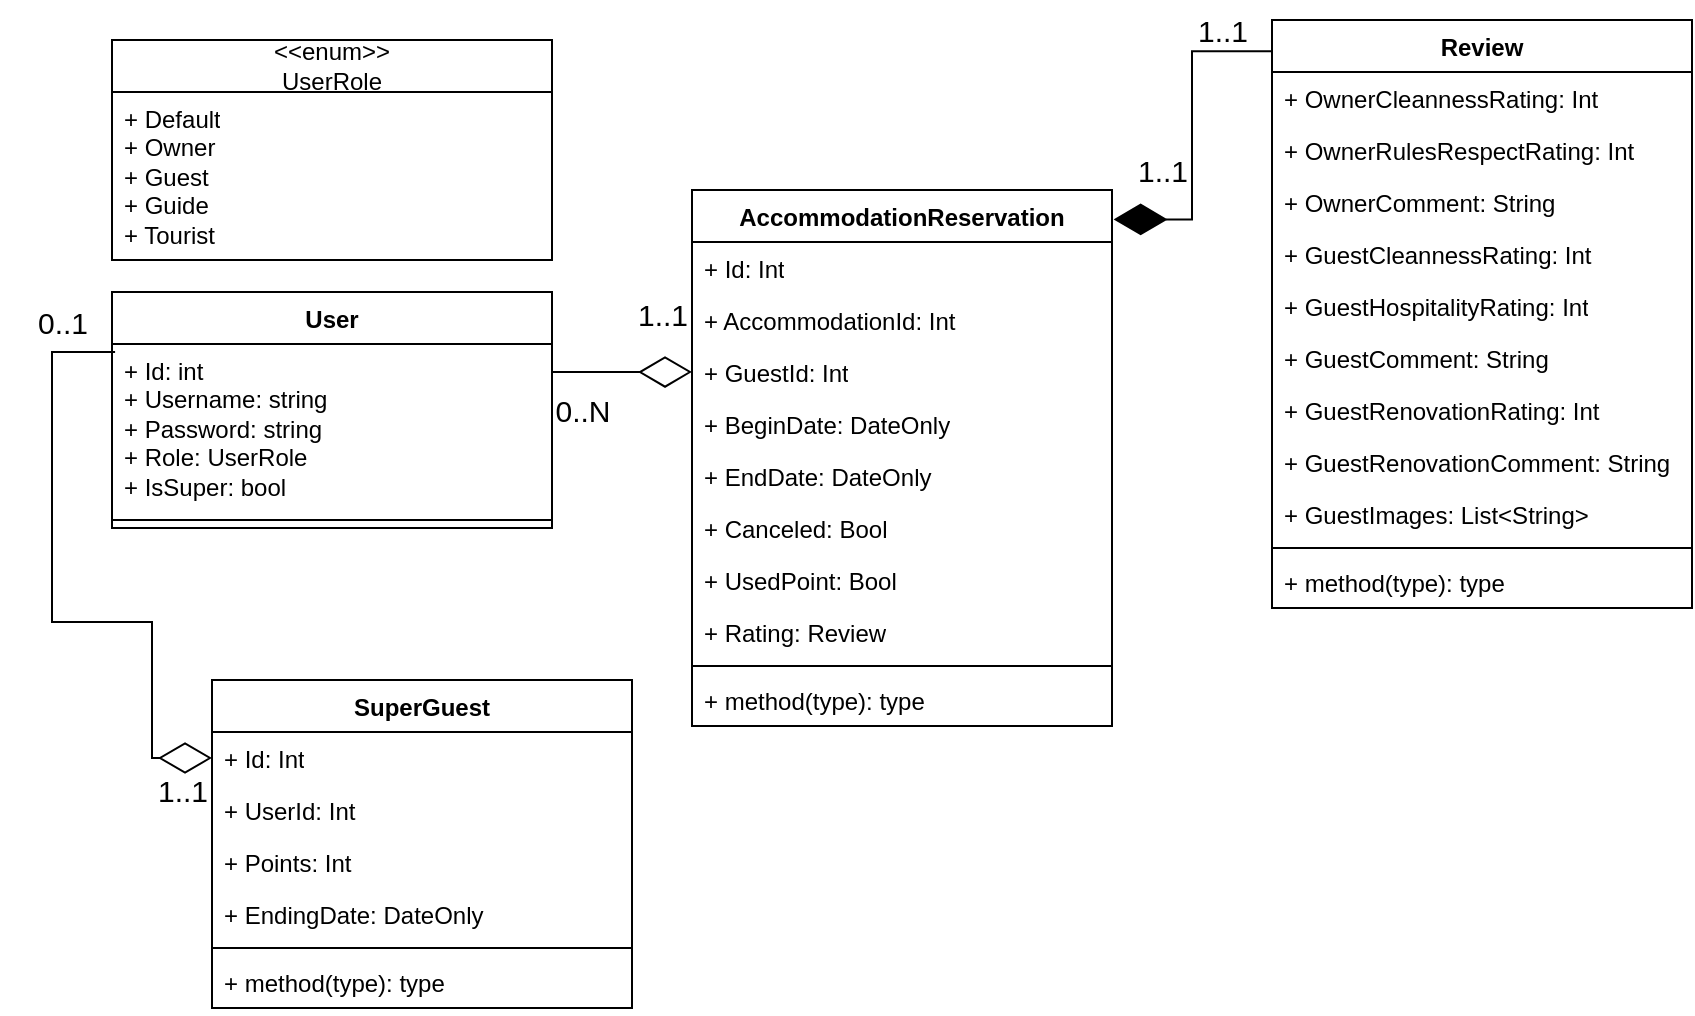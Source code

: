 <mxfile version="24.4.0" type="google">
  <diagram name="Page-1" id="fSg5xB346h0XibekAcpM">
    <mxGraphModel grid="1" page="1" gridSize="10" guides="1" tooltips="1" connect="1" arrows="1" fold="1" pageScale="1" pageWidth="827" pageHeight="1169" math="0" shadow="0">
      <root>
        <mxCell id="0" />
        <mxCell id="1" parent="0" />
        <object label="AccommodationReservation&lt;div&gt;&lt;br&gt;&lt;/div&gt;" placeholders="1" Id="int" AccommodationId="int" GuestId="int" id="fXzN52olF58AhWesef8W-1">
          <mxCell style="swimlane;fontStyle=1;align=center;verticalAlign=top;childLayout=stackLayout;horizontal=1;startSize=26;horizontalStack=0;resizeParent=1;resizeParentMax=0;resizeLast=0;collapsible=1;marginBottom=0;whiteSpace=wrap;html=1;" vertex="1" parent="1">
            <mxGeometry x="350" y="195" width="210" height="268" as="geometry" />
          </mxCell>
        </object>
        <mxCell id="fXzN52olF58AhWesef8W-6" value="+ Id: Int" style="text;strokeColor=none;fillColor=none;align=left;verticalAlign=top;spacingLeft=4;spacingRight=4;overflow=hidden;rotatable=0;points=[[0,0.5],[1,0.5]];portConstraint=eastwest;whiteSpace=wrap;html=1;" vertex="1" parent="fXzN52olF58AhWesef8W-1">
          <mxGeometry y="26" width="210" height="26" as="geometry" />
        </mxCell>
        <mxCell id="fXzN52olF58AhWesef8W-8" value="+ AccommodationId: Int" style="text;strokeColor=none;fillColor=none;align=left;verticalAlign=top;spacingLeft=4;spacingRight=4;overflow=hidden;rotatable=0;points=[[0,0.5],[1,0.5]];portConstraint=eastwest;whiteSpace=wrap;html=1;" vertex="1" parent="fXzN52olF58AhWesef8W-1">
          <mxGeometry y="52" width="210" height="26" as="geometry" />
        </mxCell>
        <mxCell id="fXzN52olF58AhWesef8W-7" value="+ GuestId: Int" style="text;strokeColor=none;fillColor=none;align=left;verticalAlign=top;spacingLeft=4;spacingRight=4;overflow=hidden;rotatable=0;points=[[0,0.5],[1,0.5]];portConstraint=eastwest;whiteSpace=wrap;html=1;" vertex="1" parent="fXzN52olF58AhWesef8W-1">
          <mxGeometry y="78" width="210" height="26" as="geometry" />
        </mxCell>
        <mxCell id="fXzN52olF58AhWesef8W-9" value="+ BeginDate: DateOnly" style="text;strokeColor=none;fillColor=none;align=left;verticalAlign=top;spacingLeft=4;spacingRight=4;overflow=hidden;rotatable=0;points=[[0,0.5],[1,0.5]];portConstraint=eastwest;whiteSpace=wrap;html=1;" vertex="1" parent="fXzN52olF58AhWesef8W-1">
          <mxGeometry y="104" width="210" height="26" as="geometry" />
        </mxCell>
        <mxCell id="fXzN52olF58AhWesef8W-10" value="+ EndDate: DateOnly" style="text;strokeColor=none;fillColor=none;align=left;verticalAlign=top;spacingLeft=4;spacingRight=4;overflow=hidden;rotatable=0;points=[[0,0.5],[1,0.5]];portConstraint=eastwest;whiteSpace=wrap;html=1;" vertex="1" parent="fXzN52olF58AhWesef8W-1">
          <mxGeometry y="130" width="210" height="26" as="geometry" />
        </mxCell>
        <mxCell id="fXzN52olF58AhWesef8W-11" value="+ Canceled: Bool" style="text;strokeColor=none;fillColor=none;align=left;verticalAlign=top;spacingLeft=4;spacingRight=4;overflow=hidden;rotatable=0;points=[[0,0.5],[1,0.5]];portConstraint=eastwest;whiteSpace=wrap;html=1;" vertex="1" parent="fXzN52olF58AhWesef8W-1">
          <mxGeometry y="156" width="210" height="26" as="geometry" />
        </mxCell>
        <mxCell id="fXzN52olF58AhWesef8W-12" value="+ UsedPoint: Bool" style="text;strokeColor=none;fillColor=none;align=left;verticalAlign=top;spacingLeft=4;spacingRight=4;overflow=hidden;rotatable=0;points=[[0,0.5],[1,0.5]];portConstraint=eastwest;whiteSpace=wrap;html=1;" vertex="1" parent="fXzN52olF58AhWesef8W-1">
          <mxGeometry y="182" width="210" height="26" as="geometry" />
        </mxCell>
        <mxCell id="fXzN52olF58AhWesef8W-13" value="+ Rating: Review" style="text;strokeColor=none;fillColor=none;align=left;verticalAlign=top;spacingLeft=4;spacingRight=4;overflow=hidden;rotatable=0;points=[[0,0.5],[1,0.5]];portConstraint=eastwest;whiteSpace=wrap;html=1;" vertex="1" parent="fXzN52olF58AhWesef8W-1">
          <mxGeometry y="208" width="210" height="26" as="geometry" />
        </mxCell>
        <mxCell id="fXzN52olF58AhWesef8W-3" value="" style="line;strokeWidth=1;fillColor=none;align=left;verticalAlign=middle;spacingTop=-1;spacingLeft=3;spacingRight=3;rotatable=0;labelPosition=right;points=[];portConstraint=eastwest;strokeColor=inherit;" vertex="1" parent="fXzN52olF58AhWesef8W-1">
          <mxGeometry y="234" width="210" height="8" as="geometry" />
        </mxCell>
        <mxCell id="fXzN52olF58AhWesef8W-4" value="+ method(type): type" style="text;strokeColor=none;fillColor=none;align=left;verticalAlign=top;spacingLeft=4;spacingRight=4;overflow=hidden;rotatable=0;points=[[0,0.5],[1,0.5]];portConstraint=eastwest;whiteSpace=wrap;html=1;" vertex="1" parent="fXzN52olF58AhWesef8W-1">
          <mxGeometry y="242" width="210" height="26" as="geometry" />
        </mxCell>
        <object label="&lt;div&gt;Review&lt;/div&gt;" placeholders="1" Id="int" AccommodationId="int" GuestId="int" id="fXzN52olF58AhWesef8W-14">
          <mxCell style="swimlane;fontStyle=1;align=center;verticalAlign=top;childLayout=stackLayout;horizontal=1;startSize=26;horizontalStack=0;resizeParent=1;resizeParentMax=0;resizeLast=0;collapsible=1;marginBottom=0;whiteSpace=wrap;html=1;" vertex="1" parent="1">
            <mxGeometry x="640" y="110" width="210" height="294" as="geometry" />
          </mxCell>
        </object>
        <mxCell id="fXzN52olF58AhWesef8W-15" value="+ OwnerCleannessRating: Int" style="text;strokeColor=none;fillColor=none;align=left;verticalAlign=top;spacingLeft=4;spacingRight=4;overflow=hidden;rotatable=0;points=[[0,0.5],[1,0.5]];portConstraint=eastwest;whiteSpace=wrap;html=1;" vertex="1" parent="fXzN52olF58AhWesef8W-14">
          <mxGeometry y="26" width="210" height="26" as="geometry" />
        </mxCell>
        <mxCell id="fXzN52olF58AhWesef8W-16" value="+ OwnerRulesRespectRating: Int" style="text;strokeColor=none;fillColor=none;align=left;verticalAlign=top;spacingLeft=4;spacingRight=4;overflow=hidden;rotatable=0;points=[[0,0.5],[1,0.5]];portConstraint=eastwest;whiteSpace=wrap;html=1;" vertex="1" parent="fXzN52olF58AhWesef8W-14">
          <mxGeometry y="52" width="210" height="26" as="geometry" />
        </mxCell>
        <mxCell id="fXzN52olF58AhWesef8W-17" value="+ OwnerComment: String" style="text;strokeColor=none;fillColor=none;align=left;verticalAlign=top;spacingLeft=4;spacingRight=4;overflow=hidden;rotatable=0;points=[[0,0.5],[1,0.5]];portConstraint=eastwest;whiteSpace=wrap;html=1;" vertex="1" parent="fXzN52olF58AhWesef8W-14">
          <mxGeometry y="78" width="210" height="26" as="geometry" />
        </mxCell>
        <mxCell id="fXzN52olF58AhWesef8W-18" value="+ GuestCleannessRating: Int" style="text;strokeColor=none;fillColor=none;align=left;verticalAlign=top;spacingLeft=4;spacingRight=4;overflow=hidden;rotatable=0;points=[[0,0.5],[1,0.5]];portConstraint=eastwest;whiteSpace=wrap;html=1;" vertex="1" parent="fXzN52olF58AhWesef8W-14">
          <mxGeometry y="104" width="210" height="26" as="geometry" />
        </mxCell>
        <mxCell id="fXzN52olF58AhWesef8W-19" value="+ GuestHospitalityRating: Int" style="text;strokeColor=none;fillColor=none;align=left;verticalAlign=top;spacingLeft=4;spacingRight=4;overflow=hidden;rotatable=0;points=[[0,0.5],[1,0.5]];portConstraint=eastwest;whiteSpace=wrap;html=1;" vertex="1" parent="fXzN52olF58AhWesef8W-14">
          <mxGeometry y="130" width="210" height="26" as="geometry" />
        </mxCell>
        <mxCell id="fXzN52olF58AhWesef8W-20" value="+ GuestComment: String" style="text;strokeColor=none;fillColor=none;align=left;verticalAlign=top;spacingLeft=4;spacingRight=4;overflow=hidden;rotatable=0;points=[[0,0.5],[1,0.5]];portConstraint=eastwest;whiteSpace=wrap;html=1;" vertex="1" parent="fXzN52olF58AhWesef8W-14">
          <mxGeometry y="156" width="210" height="26" as="geometry" />
        </mxCell>
        <mxCell id="fXzN52olF58AhWesef8W-21" value="+ GuestRenovationRating: Int" style="text;strokeColor=none;fillColor=none;align=left;verticalAlign=top;spacingLeft=4;spacingRight=4;overflow=hidden;rotatable=0;points=[[0,0.5],[1,0.5]];portConstraint=eastwest;whiteSpace=wrap;html=1;" vertex="1" parent="fXzN52olF58AhWesef8W-14">
          <mxGeometry y="182" width="210" height="26" as="geometry" />
        </mxCell>
        <mxCell id="fXzN52olF58AhWesef8W-22" value="+ GuestRenovationComment: String" style="text;strokeColor=none;fillColor=none;align=left;verticalAlign=top;spacingLeft=4;spacingRight=4;overflow=hidden;rotatable=0;points=[[0,0.5],[1,0.5]];portConstraint=eastwest;whiteSpace=wrap;html=1;" vertex="1" parent="fXzN52olF58AhWesef8W-14">
          <mxGeometry y="208" width="210" height="26" as="geometry" />
        </mxCell>
        <mxCell id="fXzN52olF58AhWesef8W-25" value="+ GuestImages: List&amp;lt;String&amp;gt;" style="text;strokeColor=none;fillColor=none;align=left;verticalAlign=top;spacingLeft=4;spacingRight=4;overflow=hidden;rotatable=0;points=[[0,0.5],[1,0.5]];portConstraint=eastwest;whiteSpace=wrap;html=1;" vertex="1" parent="fXzN52olF58AhWesef8W-14">
          <mxGeometry y="234" width="210" height="26" as="geometry" />
        </mxCell>
        <mxCell id="fXzN52olF58AhWesef8W-23" value="" style="line;strokeWidth=1;fillColor=none;align=left;verticalAlign=middle;spacingTop=-1;spacingLeft=3;spacingRight=3;rotatable=0;labelPosition=right;points=[];portConstraint=eastwest;strokeColor=inherit;" vertex="1" parent="fXzN52olF58AhWesef8W-14">
          <mxGeometry y="260" width="210" height="8" as="geometry" />
        </mxCell>
        <mxCell id="fXzN52olF58AhWesef8W-24" value="+ method(type): type" style="text;strokeColor=none;fillColor=none;align=left;verticalAlign=top;spacingLeft=4;spacingRight=4;overflow=hidden;rotatable=0;points=[[0,0.5],[1,0.5]];portConstraint=eastwest;whiteSpace=wrap;html=1;" vertex="1" parent="fXzN52olF58AhWesef8W-14">
          <mxGeometry y="268" width="210" height="26" as="geometry" />
        </mxCell>
        <mxCell id="fXzN52olF58AhWesef8W-26" value="" style="endArrow=diamondThin;endFill=1;endSize=24;html=1;rounded=0;entryX=1.004;entryY=0.055;entryDx=0;entryDy=0;entryPerimeter=0;edgeStyle=orthogonalEdgeStyle;exitX=-0.002;exitY=0.053;exitDx=0;exitDy=0;exitPerimeter=0;" edge="1" parent="1" source="fXzN52olF58AhWesef8W-14" target="fXzN52olF58AhWesef8W-1">
          <mxGeometry width="160" relative="1" as="geometry">
            <mxPoint x="460" y="50" as="sourcePoint" />
            <mxPoint x="490" y="120" as="targetPoint" />
          </mxGeometry>
        </mxCell>
        <mxCell id="fXzN52olF58AhWesef8W-29" value="&amp;lt;&amp;lt;enum&amp;gt;&amp;gt;&lt;div&gt;UserRole&lt;/div&gt;" style="swimlane;fontStyle=0;childLayout=stackLayout;horizontal=1;startSize=26;fillColor=none;horizontalStack=0;resizeParent=1;resizeParentMax=0;resizeLast=0;collapsible=1;marginBottom=0;whiteSpace=wrap;html=1;" vertex="1" parent="1">
          <mxGeometry x="60" y="120" width="220" height="110" as="geometry" />
        </mxCell>
        <mxCell id="fXzN52olF58AhWesef8W-30" value="&lt;div&gt;+ Default&lt;/div&gt;&lt;div&gt;+ Owner&lt;/div&gt;+ Guest&lt;div&gt;+ Guide&lt;/div&gt;&lt;div&gt;+ Tourist&lt;/div&gt;" style="text;strokeColor=none;fillColor=none;align=left;verticalAlign=top;spacingLeft=4;spacingRight=4;overflow=hidden;rotatable=0;points=[[0,0.5],[1,0.5]];portConstraint=eastwest;whiteSpace=wrap;html=1;" vertex="1" parent="fXzN52olF58AhWesef8W-29">
          <mxGeometry y="26" width="220" height="84" as="geometry" />
        </mxCell>
        <mxCell id="fXzN52olF58AhWesef8W-31" value="User" style="swimlane;fontStyle=1;align=center;verticalAlign=top;childLayout=stackLayout;horizontal=1;startSize=26;horizontalStack=0;resizeParent=1;resizeParentMax=0;resizeLast=0;collapsible=1;marginBottom=0;whiteSpace=wrap;html=1;" vertex="1" parent="1">
          <mxGeometry x="60" y="246" width="220" height="118" as="geometry" />
        </mxCell>
        <mxCell id="fXzN52olF58AhWesef8W-32" value="+ Id: int&lt;div&gt;+ Username: string&lt;/div&gt;&lt;div&gt;+ Password: string&lt;/div&gt;&lt;div&gt;+ Role: UserRole&lt;/div&gt;&lt;div&gt;+ IsSuper: bool&lt;/div&gt;" style="text;strokeColor=none;fillColor=none;align=left;verticalAlign=top;spacingLeft=4;spacingRight=4;overflow=hidden;rotatable=0;points=[[0,0.5],[1,0.5]];portConstraint=eastwest;whiteSpace=wrap;html=1;" vertex="1" parent="fXzN52olF58AhWesef8W-31">
          <mxGeometry y="26" width="220" height="84" as="geometry" />
        </mxCell>
        <mxCell id="fXzN52olF58AhWesef8W-33" value="" style="line;strokeWidth=1;fillColor=none;align=left;verticalAlign=middle;spacingTop=-1;spacingLeft=3;spacingRight=3;rotatable=0;labelPosition=right;points=[];portConstraint=eastwest;strokeColor=inherit;" vertex="1" parent="fXzN52olF58AhWesef8W-31">
          <mxGeometry y="110" width="220" height="8" as="geometry" />
        </mxCell>
        <mxCell id="fXzN52olF58AhWesef8W-34" value="" style="endArrow=diamondThin;endFill=0;endSize=24;html=1;rounded=0;entryX=0;entryY=0.5;entryDx=0;entryDy=0;edgeStyle=orthogonalEdgeStyle;exitX=1;exitY=0.167;exitDx=0;exitDy=0;exitPerimeter=0;" edge="1" parent="1" source="fXzN52olF58AhWesef8W-32" target="fXzN52olF58AhWesef8W-7">
          <mxGeometry width="160" relative="1" as="geometry">
            <mxPoint x="280" y="290" as="sourcePoint" />
            <mxPoint x="440" y="290" as="targetPoint" />
          </mxGeometry>
        </mxCell>
        <mxCell id="fXzN52olF58AhWesef8W-35" value="&lt;font style=&quot;font-size: 15px;&quot;&gt;1..1&lt;/font&gt;" style="text;html=1;align=center;verticalAlign=middle;resizable=0;points=[];autosize=1;strokeColor=none;fillColor=none;" vertex="1" parent="1">
          <mxGeometry x="560" y="170" width="50" height="30" as="geometry" />
        </mxCell>
        <mxCell id="fXzN52olF58AhWesef8W-36" value="&lt;font style=&quot;font-size: 15px;&quot;&gt;1..1&lt;/font&gt;" style="text;html=1;align=center;verticalAlign=middle;resizable=0;points=[];autosize=1;strokeColor=none;fillColor=none;" vertex="1" parent="1">
          <mxGeometry x="590" y="100" width="50" height="30" as="geometry" />
        </mxCell>
        <mxCell id="fXzN52olF58AhWesef8W-37" value="&lt;font style=&quot;font-size: 15px;&quot;&gt;0..N&lt;/font&gt;" style="text;html=1;align=center;verticalAlign=middle;resizable=0;points=[];autosize=1;strokeColor=none;fillColor=none;" vertex="1" parent="1">
          <mxGeometry x="270" y="290" width="50" height="30" as="geometry" />
        </mxCell>
        <mxCell id="fXzN52olF58AhWesef8W-38" value="&lt;font style=&quot;font-size: 15px;&quot;&gt;1..1&lt;/font&gt;" style="text;html=1;align=center;verticalAlign=middle;resizable=0;points=[];autosize=1;strokeColor=none;fillColor=none;" vertex="1" parent="1">
          <mxGeometry x="310" y="242" width="50" height="30" as="geometry" />
        </mxCell>
        <object label="&lt;div&gt;SuperGuest&lt;/div&gt;" placeholders="1" Id="int" AccommodationId="int" GuestId="int" id="fXzN52olF58AhWesef8W-39">
          <mxCell style="swimlane;fontStyle=1;align=center;verticalAlign=top;childLayout=stackLayout;horizontal=1;startSize=26;horizontalStack=0;resizeParent=1;resizeParentMax=0;resizeLast=0;collapsible=1;marginBottom=0;whiteSpace=wrap;html=1;" vertex="1" parent="1">
            <mxGeometry x="110" y="440" width="210" height="164" as="geometry" />
          </mxCell>
        </object>
        <mxCell id="fXzN52olF58AhWesef8W-41" value="+ Id: Int" style="text;strokeColor=none;fillColor=none;align=left;verticalAlign=top;spacingLeft=4;spacingRight=4;overflow=hidden;rotatable=0;points=[[0,0.5],[1,0.5]];portConstraint=eastwest;whiteSpace=wrap;html=1;" vertex="1" parent="fXzN52olF58AhWesef8W-39">
          <mxGeometry y="26" width="210" height="26" as="geometry" />
        </mxCell>
        <mxCell id="fXzN52olF58AhWesef8W-42" value="+ UserId: Int" style="text;strokeColor=none;fillColor=none;align=left;verticalAlign=top;spacingLeft=4;spacingRight=4;overflow=hidden;rotatable=0;points=[[0,0.5],[1,0.5]];portConstraint=eastwest;whiteSpace=wrap;html=1;" vertex="1" parent="fXzN52olF58AhWesef8W-39">
          <mxGeometry y="52" width="210" height="26" as="geometry" />
        </mxCell>
        <mxCell id="fXzN52olF58AhWesef8W-43" value="+ Points: Int" style="text;strokeColor=none;fillColor=none;align=left;verticalAlign=top;spacingLeft=4;spacingRight=4;overflow=hidden;rotatable=0;points=[[0,0.5],[1,0.5]];portConstraint=eastwest;whiteSpace=wrap;html=1;" vertex="1" parent="fXzN52olF58AhWesef8W-39">
          <mxGeometry y="78" width="210" height="26" as="geometry" />
        </mxCell>
        <mxCell id="fXzN52olF58AhWesef8W-44" value="+ EndingDate: DateOnly" style="text;strokeColor=none;fillColor=none;align=left;verticalAlign=top;spacingLeft=4;spacingRight=4;overflow=hidden;rotatable=0;points=[[0,0.5],[1,0.5]];portConstraint=eastwest;whiteSpace=wrap;html=1;" vertex="1" parent="fXzN52olF58AhWesef8W-39">
          <mxGeometry y="104" width="210" height="26" as="geometry" />
        </mxCell>
        <mxCell id="fXzN52olF58AhWesef8W-49" value="" style="line;strokeWidth=1;fillColor=none;align=left;verticalAlign=middle;spacingTop=-1;spacingLeft=3;spacingRight=3;rotatable=0;labelPosition=right;points=[];portConstraint=eastwest;strokeColor=inherit;" vertex="1" parent="fXzN52olF58AhWesef8W-39">
          <mxGeometry y="130" width="210" height="8" as="geometry" />
        </mxCell>
        <mxCell id="fXzN52olF58AhWesef8W-50" value="+ method(type): type" style="text;strokeColor=none;fillColor=none;align=left;verticalAlign=top;spacingLeft=4;spacingRight=4;overflow=hidden;rotatable=0;points=[[0,0.5],[1,0.5]];portConstraint=eastwest;whiteSpace=wrap;html=1;" vertex="1" parent="fXzN52olF58AhWesef8W-39">
          <mxGeometry y="138" width="210" height="26" as="geometry" />
        </mxCell>
        <mxCell id="fXzN52olF58AhWesef8W-52" value="" style="endArrow=diamondThin;endFill=0;endSize=24;html=1;rounded=0;entryX=0;entryY=0.5;entryDx=0;entryDy=0;exitX=0.007;exitY=0.048;exitDx=0;exitDy=0;exitPerimeter=0;edgeStyle=orthogonalEdgeStyle;" edge="1" parent="1" source="fXzN52olF58AhWesef8W-32" target="fXzN52olF58AhWesef8W-41">
          <mxGeometry width="160" relative="1" as="geometry">
            <mxPoint x="330" y="350" as="sourcePoint" />
            <mxPoint x="490" y="350" as="targetPoint" />
            <Array as="points">
              <mxPoint x="30" y="276" />
              <mxPoint x="30" y="411" />
              <mxPoint x="80" y="411" />
              <mxPoint x="80" y="479" />
            </Array>
          </mxGeometry>
        </mxCell>
        <mxCell id="fXzN52olF58AhWesef8W-53" value="&lt;font style=&quot;font-size: 15px;&quot;&gt;1..1&lt;/font&gt;" style="text;html=1;align=center;verticalAlign=middle;resizable=0;points=[];autosize=1;strokeColor=none;fillColor=none;" vertex="1" parent="1">
          <mxGeometry x="70" y="480" width="50" height="30" as="geometry" />
        </mxCell>
        <mxCell id="fXzN52olF58AhWesef8W-54" value="&lt;font style=&quot;font-size: 15px;&quot;&gt;0..1&lt;/font&gt;" style="text;html=1;align=center;verticalAlign=middle;resizable=0;points=[];autosize=1;strokeColor=none;fillColor=none;" vertex="1" parent="1">
          <mxGeometry x="10" y="246" width="50" height="30" as="geometry" />
        </mxCell>
      </root>
    </mxGraphModel>
  </diagram>
</mxfile>
